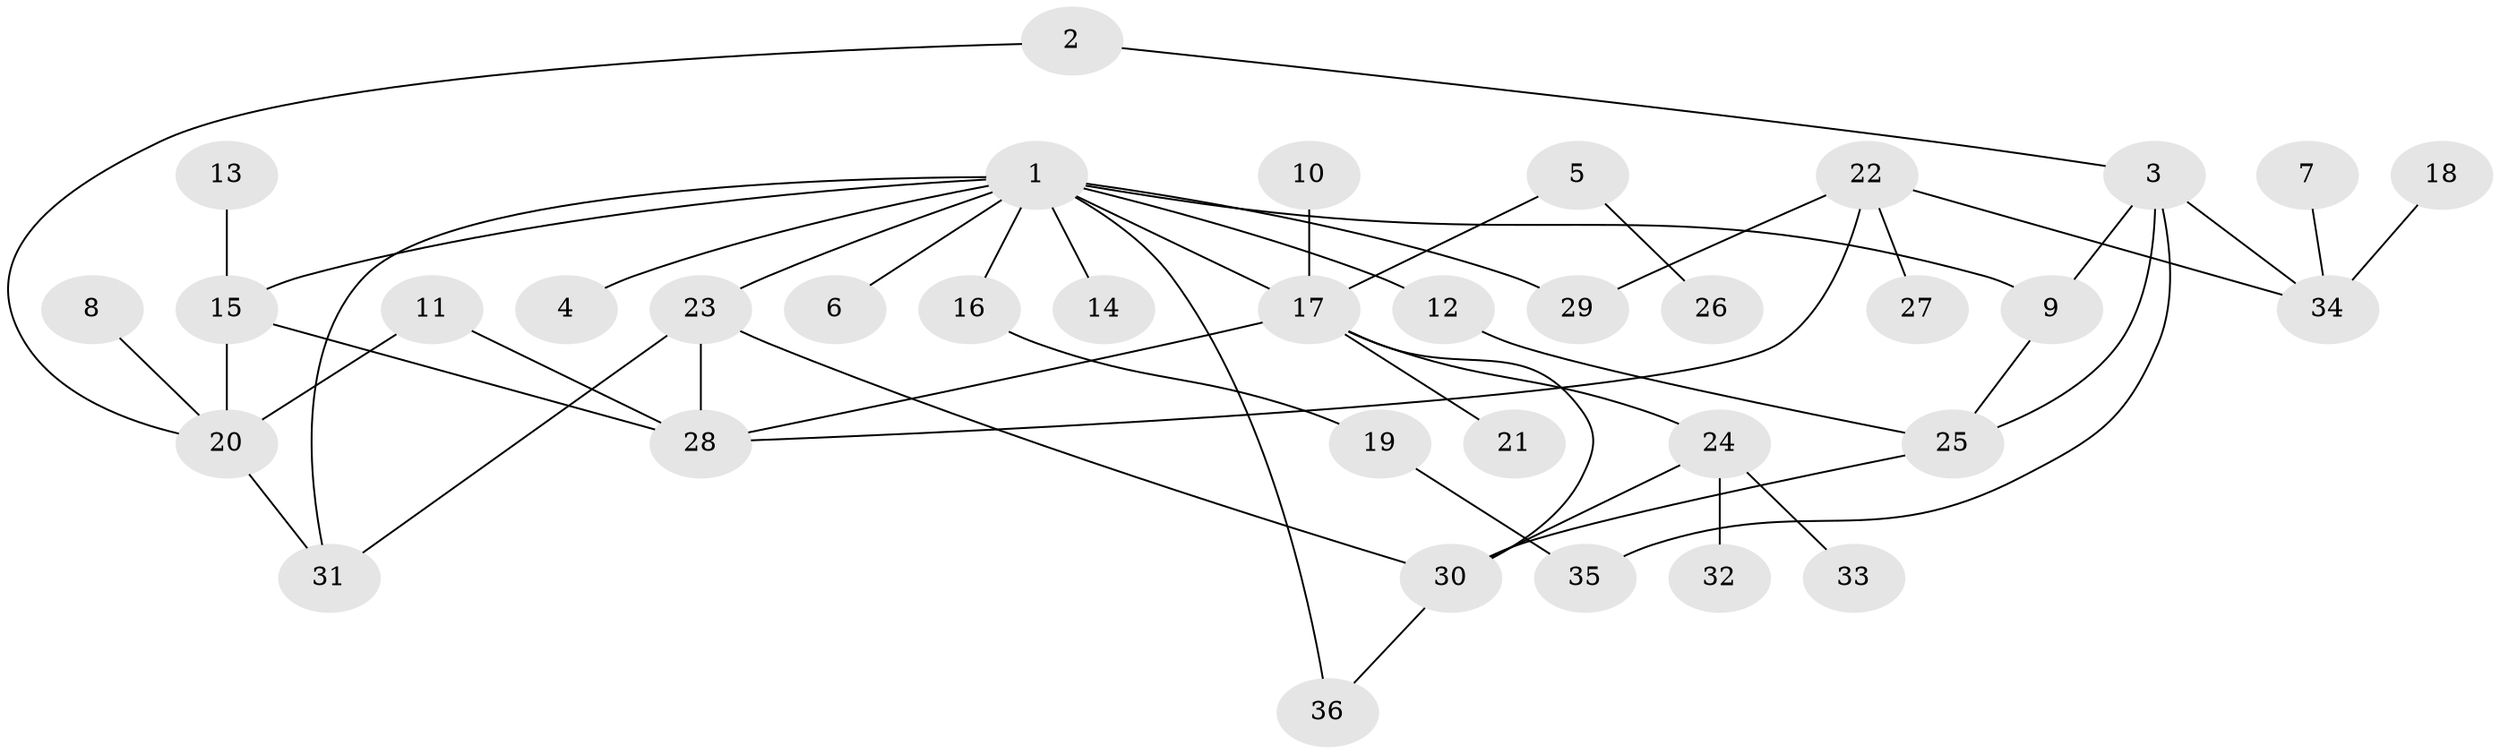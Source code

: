 // original degree distribution, {5: 0.06944444444444445, 3: 0.1527777777777778, 4: 0.08333333333333333, 8: 0.013888888888888888, 6: 0.027777777777777776, 2: 0.375, 1: 0.2777777777777778}
// Generated by graph-tools (version 1.1) at 2025/25/03/09/25 03:25:26]
// undirected, 36 vertices, 50 edges
graph export_dot {
graph [start="1"]
  node [color=gray90,style=filled];
  1;
  2;
  3;
  4;
  5;
  6;
  7;
  8;
  9;
  10;
  11;
  12;
  13;
  14;
  15;
  16;
  17;
  18;
  19;
  20;
  21;
  22;
  23;
  24;
  25;
  26;
  27;
  28;
  29;
  30;
  31;
  32;
  33;
  34;
  35;
  36;
  1 -- 4 [weight=1.0];
  1 -- 6 [weight=1.0];
  1 -- 9 [weight=1.0];
  1 -- 12 [weight=1.0];
  1 -- 14 [weight=1.0];
  1 -- 15 [weight=1.0];
  1 -- 16 [weight=1.0];
  1 -- 17 [weight=2.0];
  1 -- 23 [weight=2.0];
  1 -- 29 [weight=1.0];
  1 -- 31 [weight=1.0];
  1 -- 36 [weight=1.0];
  2 -- 3 [weight=1.0];
  2 -- 20 [weight=1.0];
  3 -- 9 [weight=1.0];
  3 -- 25 [weight=1.0];
  3 -- 34 [weight=1.0];
  3 -- 35 [weight=1.0];
  5 -- 17 [weight=1.0];
  5 -- 26 [weight=1.0];
  7 -- 34 [weight=1.0];
  8 -- 20 [weight=1.0];
  9 -- 25 [weight=1.0];
  10 -- 17 [weight=1.0];
  11 -- 20 [weight=1.0];
  11 -- 28 [weight=1.0];
  12 -- 25 [weight=1.0];
  13 -- 15 [weight=1.0];
  15 -- 20 [weight=1.0];
  15 -- 28 [weight=1.0];
  16 -- 19 [weight=1.0];
  17 -- 21 [weight=1.0];
  17 -- 24 [weight=1.0];
  17 -- 28 [weight=1.0];
  17 -- 30 [weight=1.0];
  18 -- 34 [weight=1.0];
  19 -- 35 [weight=1.0];
  20 -- 31 [weight=1.0];
  22 -- 27 [weight=1.0];
  22 -- 28 [weight=1.0];
  22 -- 29 [weight=1.0];
  22 -- 34 [weight=1.0];
  23 -- 28 [weight=1.0];
  23 -- 30 [weight=1.0];
  23 -- 31 [weight=1.0];
  24 -- 30 [weight=1.0];
  24 -- 32 [weight=1.0];
  24 -- 33 [weight=1.0];
  25 -- 30 [weight=1.0];
  30 -- 36 [weight=1.0];
}
